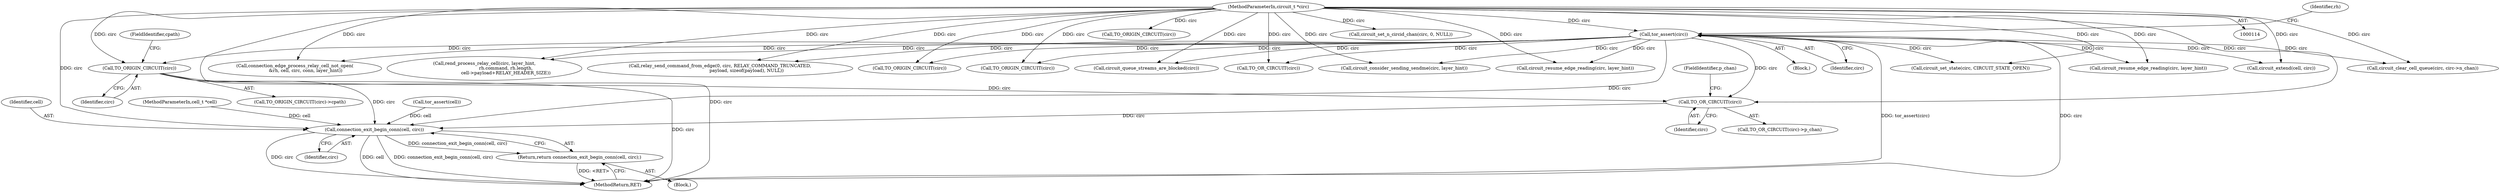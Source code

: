 digraph "0_tor_56a7c5bc15e0447203a491c1ee37de9939ad1dcd@pointer" {
"1000338" [label="(Call,TO_OR_CIRCUIT(circ))"];
"1000292" [label="(Call,TO_ORIGIN_CIRCUIT(circ))"];
"1000139" [label="(Call,tor_assert(circ))"];
"1000116" [label="(MethodParameterIn,circuit_t *circ)"];
"1000346" [label="(Call,connection_exit_begin_conn(cell, circ))"];
"1000345" [label="(Return,return connection_exit_begin_conn(cell, circ);)"];
"1000116" [label="(MethodParameterIn,circuit_t *circ)"];
"1000820" [label="(Call,TO_ORIGIN_CIRCUIT(circ))"];
"1001064" [label="(MethodReturn,RET)"];
"1000347" [label="(Identifier,cell)"];
"1000249" [label="(Call,connection_edge_process_relay_cell_not_open(\n               &rh, cell, circ, conn, layer_hint))"];
"1000345" [label="(Return,return connection_exit_begin_conn(cell, circ);)"];
"1001039" [label="(Call,rend_process_relay_cell(circ, layer_hint,\n                              rh.command, rh.length,\n                              cell->payload+RELAY_HEADER_SIZE))"];
"1000337" [label="(Call,TO_OR_CIRCUIT(circ)->p_chan)"];
"1000798" [label="(Call,relay_send_command_from_edge(0, circ, RELAY_COMMAND_TRUNCATED,\n                                     payload, sizeof(payload), NULL))"];
"1000688" [label="(Call,TO_ORIGIN_CIRCUIT(circ))"];
"1000948" [label="(Call,circuit_queue_streams_are_blocked(circ))"];
"1001010" [label="(Call,TO_OR_CIRCUIT(circ))"];
"1000119" [label="(Block,)"];
"1000140" [label="(Identifier,circ)"];
"1000706" [label="(Call,TO_ORIGIN_CIRCUIT(circ))"];
"1000637" [label="(Call,circuit_extend(cell, circ))"];
"1000291" [label="(Call,TO_ORIGIN_CIRCUIT(circ)->cpath)"];
"1000346" [label="(Call,connection_exit_begin_conn(cell, circ))"];
"1000348" [label="(Identifier,circ)"];
"1000340" [label="(FieldIdentifier,p_chan)"];
"1000260" [label="(Block,)"];
"1000339" [label="(Identifier,circ)"];
"1000293" [label="(Identifier,circ)"];
"1000769" [label="(Call,circuit_clear_cell_queue(circ, circ->n_chan))"];
"1000292" [label="(Call,TO_ORIGIN_CIRCUIT(circ))"];
"1000399" [label="(Call,circuit_consider_sending_sendme(circ, layer_hint))"];
"1000919" [label="(Call,circuit_resume_edge_reading(circ, layer_hint))"];
"1000782" [label="(Call,circuit_set_n_circid_chan(circ, 0, NULL))"];
"1000115" [label="(MethodParameterIn,cell_t *cell)"];
"1000752" [label="(Call,circuit_set_state(circ, CIRCUIT_STATE_OPEN))"];
"1000338" [label="(Call,TO_OR_CIRCUIT(circ))"];
"1000139" [label="(Call,tor_assert(circ))"];
"1000294" [label="(FieldIdentifier,cpath)"];
"1000137" [label="(Call,tor_assert(cell))"];
"1000884" [label="(Call,circuit_resume_edge_reading(circ, layer_hint))"];
"1000143" [label="(Identifier,rh)"];
"1000338" -> "1000337"  [label="AST: "];
"1000338" -> "1000339"  [label="CFG: "];
"1000339" -> "1000338"  [label="AST: "];
"1000340" -> "1000338"  [label="CFG: "];
"1000292" -> "1000338"  [label="DDG: circ"];
"1000139" -> "1000338"  [label="DDG: circ"];
"1000116" -> "1000338"  [label="DDG: circ"];
"1000338" -> "1000346"  [label="DDG: circ"];
"1000292" -> "1000291"  [label="AST: "];
"1000292" -> "1000293"  [label="CFG: "];
"1000293" -> "1000292"  [label="AST: "];
"1000294" -> "1000292"  [label="CFG: "];
"1000292" -> "1001064"  [label="DDG: circ"];
"1000139" -> "1000292"  [label="DDG: circ"];
"1000116" -> "1000292"  [label="DDG: circ"];
"1000292" -> "1000346"  [label="DDG: circ"];
"1000139" -> "1000119"  [label="AST: "];
"1000139" -> "1000140"  [label="CFG: "];
"1000140" -> "1000139"  [label="AST: "];
"1000143" -> "1000139"  [label="CFG: "];
"1000139" -> "1001064"  [label="DDG: tor_assert(circ)"];
"1000139" -> "1001064"  [label="DDG: circ"];
"1000116" -> "1000139"  [label="DDG: circ"];
"1000139" -> "1000249"  [label="DDG: circ"];
"1000139" -> "1000346"  [label="DDG: circ"];
"1000139" -> "1000399"  [label="DDG: circ"];
"1000139" -> "1000637"  [label="DDG: circ"];
"1000139" -> "1000688"  [label="DDG: circ"];
"1000139" -> "1000752"  [label="DDG: circ"];
"1000139" -> "1000769"  [label="DDG: circ"];
"1000139" -> "1000798"  [label="DDG: circ"];
"1000139" -> "1000820"  [label="DDG: circ"];
"1000139" -> "1000884"  [label="DDG: circ"];
"1000139" -> "1000919"  [label="DDG: circ"];
"1000139" -> "1000948"  [label="DDG: circ"];
"1000139" -> "1001010"  [label="DDG: circ"];
"1000139" -> "1001039"  [label="DDG: circ"];
"1000116" -> "1000114"  [label="AST: "];
"1000116" -> "1001064"  [label="DDG: circ"];
"1000116" -> "1000249"  [label="DDG: circ"];
"1000116" -> "1000346"  [label="DDG: circ"];
"1000116" -> "1000399"  [label="DDG: circ"];
"1000116" -> "1000637"  [label="DDG: circ"];
"1000116" -> "1000688"  [label="DDG: circ"];
"1000116" -> "1000706"  [label="DDG: circ"];
"1000116" -> "1000752"  [label="DDG: circ"];
"1000116" -> "1000769"  [label="DDG: circ"];
"1000116" -> "1000782"  [label="DDG: circ"];
"1000116" -> "1000798"  [label="DDG: circ"];
"1000116" -> "1000820"  [label="DDG: circ"];
"1000116" -> "1000884"  [label="DDG: circ"];
"1000116" -> "1000919"  [label="DDG: circ"];
"1000116" -> "1000948"  [label="DDG: circ"];
"1000116" -> "1001010"  [label="DDG: circ"];
"1000116" -> "1001039"  [label="DDG: circ"];
"1000346" -> "1000345"  [label="AST: "];
"1000346" -> "1000348"  [label="CFG: "];
"1000347" -> "1000346"  [label="AST: "];
"1000348" -> "1000346"  [label="AST: "];
"1000345" -> "1000346"  [label="CFG: "];
"1000346" -> "1001064"  [label="DDG: circ"];
"1000346" -> "1001064"  [label="DDG: cell"];
"1000346" -> "1001064"  [label="DDG: connection_exit_begin_conn(cell, circ)"];
"1000346" -> "1000345"  [label="DDG: connection_exit_begin_conn(cell, circ)"];
"1000137" -> "1000346"  [label="DDG: cell"];
"1000115" -> "1000346"  [label="DDG: cell"];
"1000345" -> "1000260"  [label="AST: "];
"1001064" -> "1000345"  [label="CFG: "];
"1000345" -> "1001064"  [label="DDG: <RET>"];
}
